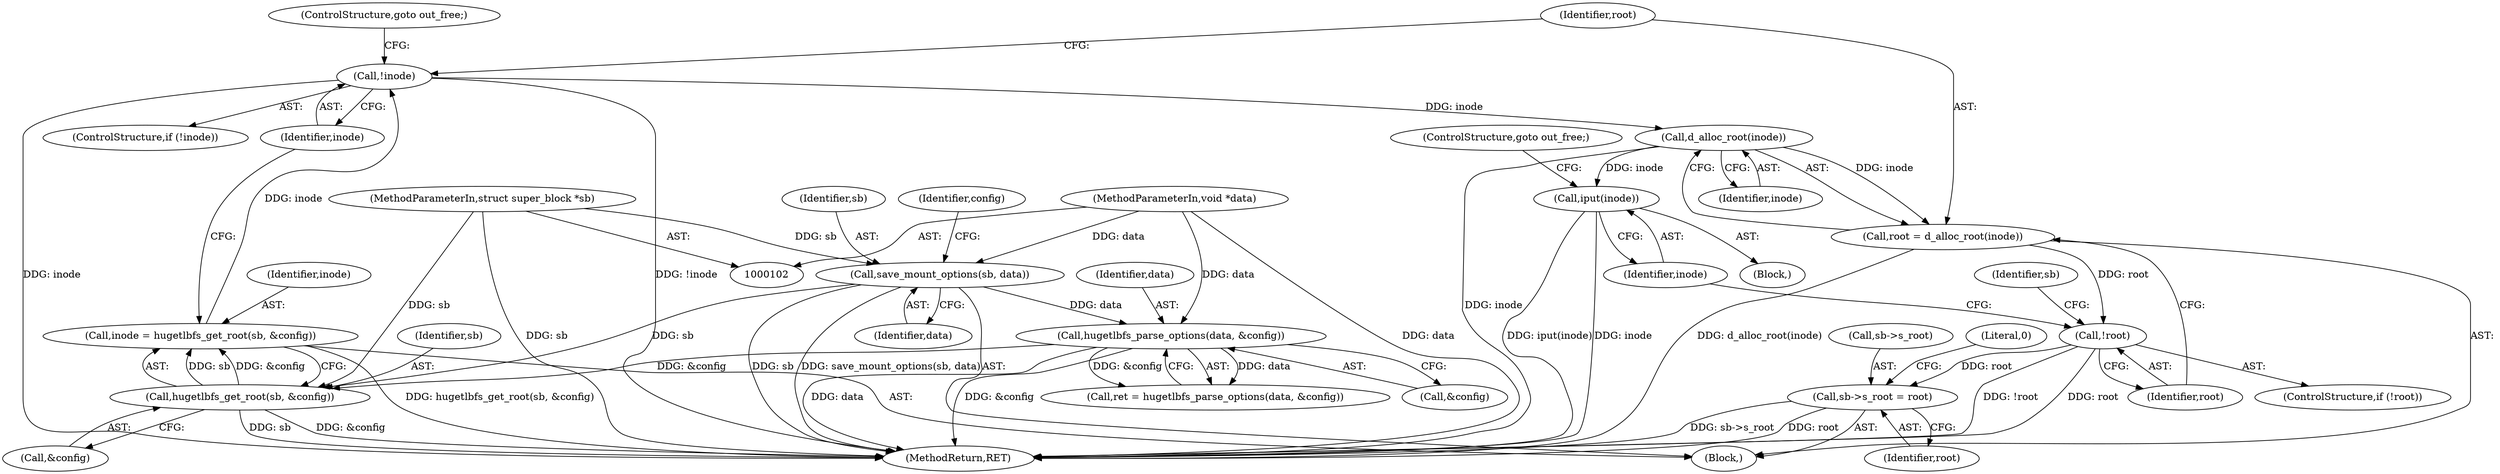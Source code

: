 digraph "0_linux_90481622d75715bfcb68501280a917dbfe516029_1@pointer" {
"1000264" [label="(Call,d_alloc_root(inode))"];
"1000259" [label="(Call,!inode)"];
"1000252" [label="(Call,inode = hugetlbfs_get_root(sb, &config))"];
"1000254" [label="(Call,hugetlbfs_get_root(sb, &config))"];
"1000112" [label="(Call,save_mount_options(sb, data))"];
"1000103" [label="(MethodParameterIn,struct super_block *sb)"];
"1000104" [label="(MethodParameterIn,void *data)"];
"1000150" [label="(Call,hugetlbfs_parse_options(data, &config))"];
"1000262" [label="(Call,root = d_alloc_root(inode))"];
"1000267" [label="(Call,!root)"];
"1000273" [label="(Call,sb->s_root = root)"];
"1000270" [label="(Call,iput(inode))"];
"1000268" [label="(Identifier,root)"];
"1000263" [label="(Identifier,root)"];
"1000104" [label="(MethodParameterIn,void *data)"];
"1000274" [label="(Call,sb->s_root)"];
"1000150" [label="(Call,hugetlbfs_parse_options(data, &config))"];
"1000103" [label="(MethodParameterIn,struct super_block *sb)"];
"1000269" [label="(Block,)"];
"1000273" [label="(Call,sb->s_root = root)"];
"1000261" [label="(ControlStructure,goto out_free;)"];
"1000272" [label="(ControlStructure,goto out_free;)"];
"1000265" [label="(Identifier,inode)"];
"1000279" [label="(Literal,0)"];
"1000271" [label="(Identifier,inode)"];
"1000277" [label="(Identifier,root)"];
"1000266" [label="(ControlStructure,if (!root))"];
"1000286" [label="(MethodReturn,RET)"];
"1000148" [label="(Call,ret = hugetlbfs_parse_options(data, &config))"];
"1000256" [label="(Call,&config)"];
"1000275" [label="(Identifier,sb)"];
"1000264" [label="(Call,d_alloc_root(inode))"];
"1000254" [label="(Call,hugetlbfs_get_root(sb, &config))"];
"1000262" [label="(Call,root = d_alloc_root(inode))"];
"1000258" [label="(ControlStructure,if (!inode))"];
"1000117" [label="(Identifier,config)"];
"1000270" [label="(Call,iput(inode))"];
"1000260" [label="(Identifier,inode)"];
"1000113" [label="(Identifier,sb)"];
"1000112" [label="(Call,save_mount_options(sb, data))"];
"1000114" [label="(Identifier,data)"];
"1000151" [label="(Identifier,data)"];
"1000259" [label="(Call,!inode)"];
"1000152" [label="(Call,&config)"];
"1000252" [label="(Call,inode = hugetlbfs_get_root(sb, &config))"];
"1000253" [label="(Identifier,inode)"];
"1000106" [label="(Block,)"];
"1000267" [label="(Call,!root)"];
"1000255" [label="(Identifier,sb)"];
"1000264" -> "1000262"  [label="AST: "];
"1000264" -> "1000265"  [label="CFG: "];
"1000265" -> "1000264"  [label="AST: "];
"1000262" -> "1000264"  [label="CFG: "];
"1000264" -> "1000286"  [label="DDG: inode"];
"1000264" -> "1000262"  [label="DDG: inode"];
"1000259" -> "1000264"  [label="DDG: inode"];
"1000264" -> "1000270"  [label="DDG: inode"];
"1000259" -> "1000258"  [label="AST: "];
"1000259" -> "1000260"  [label="CFG: "];
"1000260" -> "1000259"  [label="AST: "];
"1000261" -> "1000259"  [label="CFG: "];
"1000263" -> "1000259"  [label="CFG: "];
"1000259" -> "1000286"  [label="DDG: !inode"];
"1000259" -> "1000286"  [label="DDG: inode"];
"1000252" -> "1000259"  [label="DDG: inode"];
"1000252" -> "1000106"  [label="AST: "];
"1000252" -> "1000254"  [label="CFG: "];
"1000253" -> "1000252"  [label="AST: "];
"1000254" -> "1000252"  [label="AST: "];
"1000260" -> "1000252"  [label="CFG: "];
"1000252" -> "1000286"  [label="DDG: hugetlbfs_get_root(sb, &config)"];
"1000254" -> "1000252"  [label="DDG: sb"];
"1000254" -> "1000252"  [label="DDG: &config"];
"1000254" -> "1000256"  [label="CFG: "];
"1000255" -> "1000254"  [label="AST: "];
"1000256" -> "1000254"  [label="AST: "];
"1000254" -> "1000286"  [label="DDG: sb"];
"1000254" -> "1000286"  [label="DDG: &config"];
"1000112" -> "1000254"  [label="DDG: sb"];
"1000103" -> "1000254"  [label="DDG: sb"];
"1000150" -> "1000254"  [label="DDG: &config"];
"1000112" -> "1000106"  [label="AST: "];
"1000112" -> "1000114"  [label="CFG: "];
"1000113" -> "1000112"  [label="AST: "];
"1000114" -> "1000112"  [label="AST: "];
"1000117" -> "1000112"  [label="CFG: "];
"1000112" -> "1000286"  [label="DDG: save_mount_options(sb, data)"];
"1000112" -> "1000286"  [label="DDG: sb"];
"1000103" -> "1000112"  [label="DDG: sb"];
"1000104" -> "1000112"  [label="DDG: data"];
"1000112" -> "1000150"  [label="DDG: data"];
"1000103" -> "1000102"  [label="AST: "];
"1000103" -> "1000286"  [label="DDG: sb"];
"1000104" -> "1000102"  [label="AST: "];
"1000104" -> "1000286"  [label="DDG: data"];
"1000104" -> "1000150"  [label="DDG: data"];
"1000150" -> "1000148"  [label="AST: "];
"1000150" -> "1000152"  [label="CFG: "];
"1000151" -> "1000150"  [label="AST: "];
"1000152" -> "1000150"  [label="AST: "];
"1000148" -> "1000150"  [label="CFG: "];
"1000150" -> "1000286"  [label="DDG: data"];
"1000150" -> "1000286"  [label="DDG: &config"];
"1000150" -> "1000148"  [label="DDG: data"];
"1000150" -> "1000148"  [label="DDG: &config"];
"1000262" -> "1000106"  [label="AST: "];
"1000263" -> "1000262"  [label="AST: "];
"1000268" -> "1000262"  [label="CFG: "];
"1000262" -> "1000286"  [label="DDG: d_alloc_root(inode)"];
"1000262" -> "1000267"  [label="DDG: root"];
"1000267" -> "1000266"  [label="AST: "];
"1000267" -> "1000268"  [label="CFG: "];
"1000268" -> "1000267"  [label="AST: "];
"1000271" -> "1000267"  [label="CFG: "];
"1000275" -> "1000267"  [label="CFG: "];
"1000267" -> "1000286"  [label="DDG: root"];
"1000267" -> "1000286"  [label="DDG: !root"];
"1000267" -> "1000273"  [label="DDG: root"];
"1000273" -> "1000106"  [label="AST: "];
"1000273" -> "1000277"  [label="CFG: "];
"1000274" -> "1000273"  [label="AST: "];
"1000277" -> "1000273"  [label="AST: "];
"1000279" -> "1000273"  [label="CFG: "];
"1000273" -> "1000286"  [label="DDG: sb->s_root"];
"1000273" -> "1000286"  [label="DDG: root"];
"1000270" -> "1000269"  [label="AST: "];
"1000270" -> "1000271"  [label="CFG: "];
"1000271" -> "1000270"  [label="AST: "];
"1000272" -> "1000270"  [label="CFG: "];
"1000270" -> "1000286"  [label="DDG: iput(inode)"];
"1000270" -> "1000286"  [label="DDG: inode"];
}
